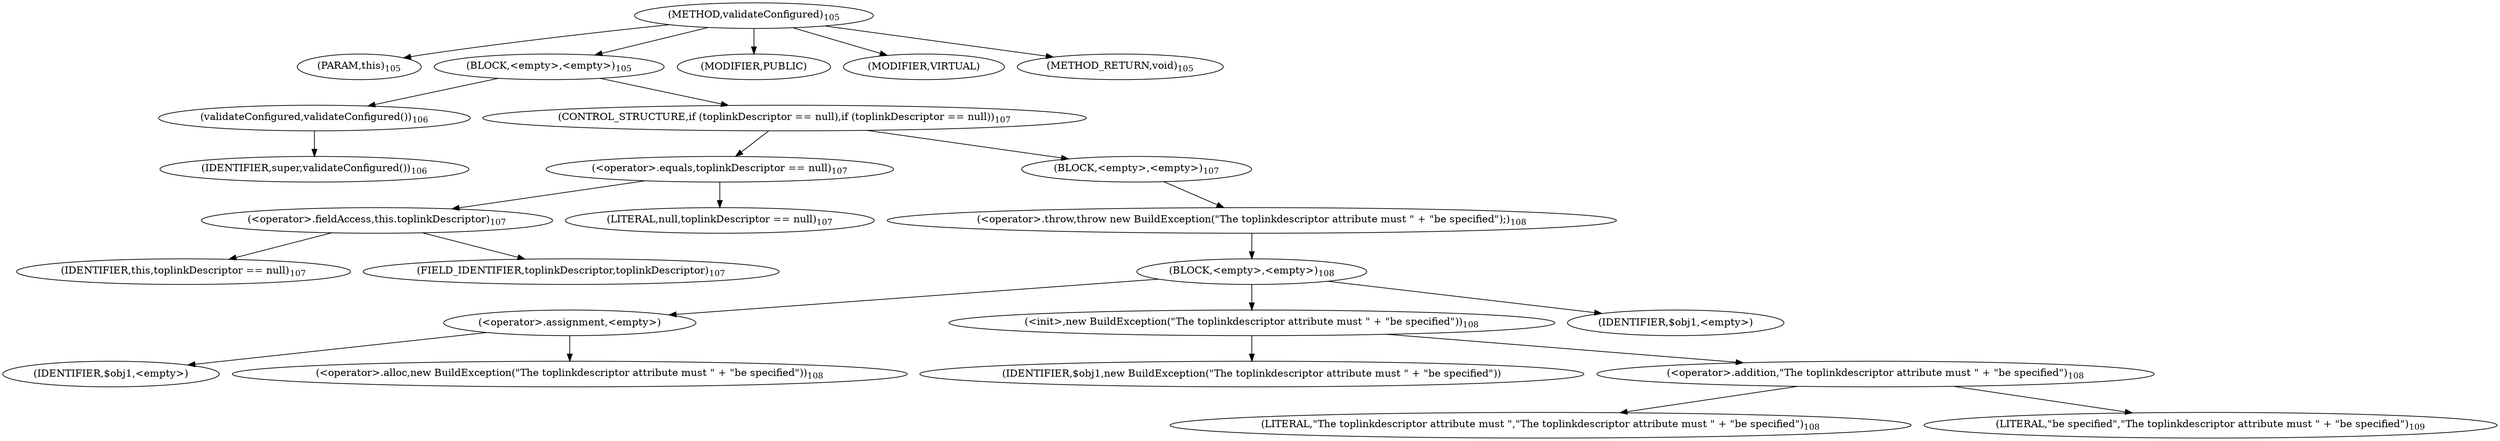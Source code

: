 digraph "validateConfigured" {  
"134" [label = <(METHOD,validateConfigured)<SUB>105</SUB>> ]
"135" [label = <(PARAM,this)<SUB>105</SUB>> ]
"136" [label = <(BLOCK,&lt;empty&gt;,&lt;empty&gt;)<SUB>105</SUB>> ]
"137" [label = <(validateConfigured,validateConfigured())<SUB>106</SUB>> ]
"138" [label = <(IDENTIFIER,super,validateConfigured())<SUB>106</SUB>> ]
"139" [label = <(CONTROL_STRUCTURE,if (toplinkDescriptor == null),if (toplinkDescriptor == null))<SUB>107</SUB>> ]
"140" [label = <(&lt;operator&gt;.equals,toplinkDescriptor == null)<SUB>107</SUB>> ]
"141" [label = <(&lt;operator&gt;.fieldAccess,this.toplinkDescriptor)<SUB>107</SUB>> ]
"142" [label = <(IDENTIFIER,this,toplinkDescriptor == null)<SUB>107</SUB>> ]
"143" [label = <(FIELD_IDENTIFIER,toplinkDescriptor,toplinkDescriptor)<SUB>107</SUB>> ]
"144" [label = <(LITERAL,null,toplinkDescriptor == null)<SUB>107</SUB>> ]
"145" [label = <(BLOCK,&lt;empty&gt;,&lt;empty&gt;)<SUB>107</SUB>> ]
"146" [label = <(&lt;operator&gt;.throw,throw new BuildException(&quot;The toplinkdescriptor attribute must &quot; + &quot;be specified&quot;);)<SUB>108</SUB>> ]
"147" [label = <(BLOCK,&lt;empty&gt;,&lt;empty&gt;)<SUB>108</SUB>> ]
"148" [label = <(&lt;operator&gt;.assignment,&lt;empty&gt;)> ]
"149" [label = <(IDENTIFIER,$obj1,&lt;empty&gt;)> ]
"150" [label = <(&lt;operator&gt;.alloc,new BuildException(&quot;The toplinkdescriptor attribute must &quot; + &quot;be specified&quot;))<SUB>108</SUB>> ]
"151" [label = <(&lt;init&gt;,new BuildException(&quot;The toplinkdescriptor attribute must &quot; + &quot;be specified&quot;))<SUB>108</SUB>> ]
"152" [label = <(IDENTIFIER,$obj1,new BuildException(&quot;The toplinkdescriptor attribute must &quot; + &quot;be specified&quot;))> ]
"153" [label = <(&lt;operator&gt;.addition,&quot;The toplinkdescriptor attribute must &quot; + &quot;be specified&quot;)<SUB>108</SUB>> ]
"154" [label = <(LITERAL,&quot;The toplinkdescriptor attribute must &quot;,&quot;The toplinkdescriptor attribute must &quot; + &quot;be specified&quot;)<SUB>108</SUB>> ]
"155" [label = <(LITERAL,&quot;be specified&quot;,&quot;The toplinkdescriptor attribute must &quot; + &quot;be specified&quot;)<SUB>109</SUB>> ]
"156" [label = <(IDENTIFIER,$obj1,&lt;empty&gt;)> ]
"157" [label = <(MODIFIER,PUBLIC)> ]
"158" [label = <(MODIFIER,VIRTUAL)> ]
"159" [label = <(METHOD_RETURN,void)<SUB>105</SUB>> ]
  "134" -> "135" 
  "134" -> "136" 
  "134" -> "157" 
  "134" -> "158" 
  "134" -> "159" 
  "136" -> "137" 
  "136" -> "139" 
  "137" -> "138" 
  "139" -> "140" 
  "139" -> "145" 
  "140" -> "141" 
  "140" -> "144" 
  "141" -> "142" 
  "141" -> "143" 
  "145" -> "146" 
  "146" -> "147" 
  "147" -> "148" 
  "147" -> "151" 
  "147" -> "156" 
  "148" -> "149" 
  "148" -> "150" 
  "151" -> "152" 
  "151" -> "153" 
  "153" -> "154" 
  "153" -> "155" 
}
